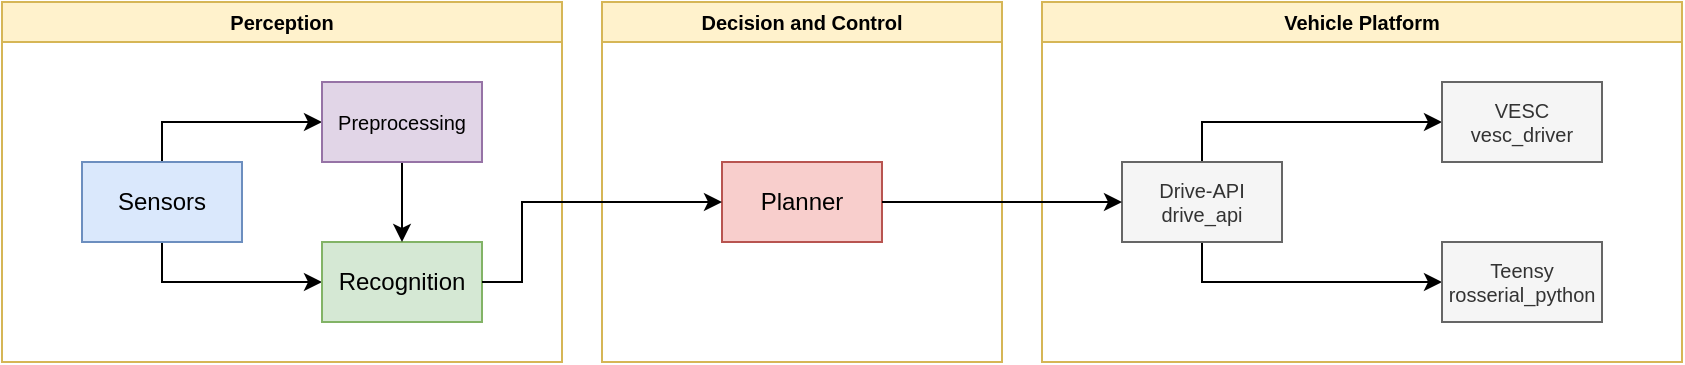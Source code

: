 <mxfile version="20.2.3" type="device"><diagram id="7mNDBTze-Vd-nDzBgRmW" name="Page-1"><mxGraphModel dx="946" dy="454" grid="1" gridSize="10" guides="1" tooltips="1" connect="1" arrows="1" fold="1" page="1" pageScale="1" pageWidth="1169" pageHeight="827" math="0" shadow="0"><root><mxCell id="0"/><mxCell id="1" parent="0"/><mxCell id="Kwv0Rsix-o3xX1umQ02o-8" value="Perception" style="swimlane;fontSize=10;startSize=20;fillColor=#fff2cc;strokeColor=#d6b656;" parent="1" vertex="1"><mxGeometry x="40" y="40" width="280" height="180" as="geometry"><mxRectangle x="200" y="80" width="130" height="30" as="alternateBounds"/></mxGeometry></mxCell><mxCell id="Kwv0Rsix-o3xX1umQ02o-11" style="edgeStyle=orthogonalEdgeStyle;rounded=0;orthogonalLoop=1;jettySize=auto;html=1;entryX=0;entryY=0.5;entryDx=0;entryDy=0;fontSize=10;" parent="Kwv0Rsix-o3xX1umQ02o-8" source="Kwv0Rsix-o3xX1umQ02o-5" target="Kwv0Rsix-o3xX1umQ02o-7" edge="1"><mxGeometry relative="1" as="geometry"><Array as="points"><mxPoint x="80" y="60"/></Array></mxGeometry></mxCell><mxCell id="Kwv0Rsix-o3xX1umQ02o-12" style="edgeStyle=orthogonalEdgeStyle;rounded=0;orthogonalLoop=1;jettySize=auto;html=1;entryX=0;entryY=0.5;entryDx=0;entryDy=0;fontSize=10;" parent="Kwv0Rsix-o3xX1umQ02o-8" source="Kwv0Rsix-o3xX1umQ02o-5" target="Kwv0Rsix-o3xX1umQ02o-6" edge="1"><mxGeometry relative="1" as="geometry"><Array as="points"><mxPoint x="80" y="140"/></Array></mxGeometry></mxCell><mxCell id="Kwv0Rsix-o3xX1umQ02o-5" value="Sensors" style="rounded=0;whiteSpace=wrap;html=1;fillColor=#dae8fc;strokeColor=#6c8ebf;" parent="Kwv0Rsix-o3xX1umQ02o-8" vertex="1"><mxGeometry x="40" y="80" width="80" height="40" as="geometry"/></mxCell><mxCell id="Kwv0Rsix-o3xX1umQ02o-6" value="Recognition" style="rounded=0;whiteSpace=wrap;html=1;fillColor=#d5e8d4;strokeColor=#82b366;" parent="Kwv0Rsix-o3xX1umQ02o-8" vertex="1"><mxGeometry x="160" y="120" width="80" height="40" as="geometry"/></mxCell><mxCell id="Kwv0Rsix-o3xX1umQ02o-13" style="edgeStyle=orthogonalEdgeStyle;rounded=0;orthogonalLoop=1;jettySize=auto;html=1;entryX=0.5;entryY=0;entryDx=0;entryDy=0;fontSize=10;" parent="Kwv0Rsix-o3xX1umQ02o-8" source="Kwv0Rsix-o3xX1umQ02o-7" target="Kwv0Rsix-o3xX1umQ02o-6" edge="1"><mxGeometry relative="1" as="geometry"/></mxCell><mxCell id="Kwv0Rsix-o3xX1umQ02o-7" value="Preprocessing" style="rounded=0;whiteSpace=wrap;html=1;fontSize=10;fillColor=#e1d5e7;strokeColor=#9673a6;" parent="Kwv0Rsix-o3xX1umQ02o-8" vertex="1"><mxGeometry x="160" y="40" width="80" height="40" as="geometry"/></mxCell><mxCell id="Kwv0Rsix-o3xX1umQ02o-9" value="Decision and Control" style="swimlane;fontSize=10;startSize=20;fillColor=#fff2cc;strokeColor=#d6b656;" parent="1" vertex="1"><mxGeometry x="340" y="40" width="200" height="180" as="geometry"><mxRectangle x="340" y="40" width="130" height="30" as="alternateBounds"/></mxGeometry></mxCell><mxCell id="Kwv0Rsix-o3xX1umQ02o-4" value="Planner" style="rounded=0;whiteSpace=wrap;html=1;fillColor=#f8cecc;strokeColor=#b85450;" parent="Kwv0Rsix-o3xX1umQ02o-9" vertex="1"><mxGeometry x="60" y="80" width="80" height="40" as="geometry"/></mxCell><mxCell id="Kwv0Rsix-o3xX1umQ02o-10" value="Vehicle Platform" style="swimlane;fontSize=10;startSize=20;fillColor=#fff2cc;strokeColor=#d6b656;" parent="1" vertex="1"><mxGeometry x="560" y="40" width="320" height="180" as="geometry"><mxRectangle x="200" y="80" width="130" height="30" as="alternateBounds"/></mxGeometry></mxCell><mxCell id="Kwv0Rsix-o3xX1umQ02o-16" style="edgeStyle=orthogonalEdgeStyle;rounded=0;orthogonalLoop=1;jettySize=auto;html=1;entryX=0;entryY=0.5;entryDx=0;entryDy=0;fontSize=10;" parent="Kwv0Rsix-o3xX1umQ02o-10" source="Kwv0Rsix-o3xX1umQ02o-3" target="Kwv0Rsix-o3xX1umQ02o-2" edge="1"><mxGeometry relative="1" as="geometry"><Array as="points"><mxPoint x="80" y="60"/></Array></mxGeometry></mxCell><mxCell id="Kwv0Rsix-o3xX1umQ02o-17" style="edgeStyle=orthogonalEdgeStyle;rounded=0;orthogonalLoop=1;jettySize=auto;html=1;entryX=0;entryY=0.5;entryDx=0;entryDy=0;fontSize=10;" parent="Kwv0Rsix-o3xX1umQ02o-10" source="Kwv0Rsix-o3xX1umQ02o-3" target="Kwv0Rsix-o3xX1umQ02o-1" edge="1"><mxGeometry relative="1" as="geometry"><Array as="points"><mxPoint x="80" y="140"/></Array></mxGeometry></mxCell><mxCell id="Kwv0Rsix-o3xX1umQ02o-3" value="Drive-API&lt;br style=&quot;font-size: 10px;&quot;&gt;drive_api" style="rounded=0;whiteSpace=wrap;html=1;fontSize=10;fillColor=#f5f5f5;fontColor=#333333;strokeColor=#666666;" parent="Kwv0Rsix-o3xX1umQ02o-10" vertex="1"><mxGeometry x="40" y="80" width="80" height="40" as="geometry"/></mxCell><mxCell id="Kwv0Rsix-o3xX1umQ02o-2" value="VESC&lt;br style=&quot;font-size: 10px;&quot;&gt;vesc_driver" style="rounded=0;whiteSpace=wrap;html=1;fontSize=10;fillColor=#f5f5f5;fontColor=#333333;strokeColor=#666666;" parent="Kwv0Rsix-o3xX1umQ02o-10" vertex="1"><mxGeometry x="200" y="40" width="80" height="40" as="geometry"/></mxCell><mxCell id="Kwv0Rsix-o3xX1umQ02o-1" value="Teensy&lt;br style=&quot;font-size: 10px;&quot;&gt;rosserial_python" style="rounded=0;whiteSpace=wrap;html=1;fontSize=10;fillColor=#f5f5f5;fontColor=#333333;strokeColor=#666666;" parent="Kwv0Rsix-o3xX1umQ02o-10" vertex="1"><mxGeometry x="200" y="120" width="80" height="40" as="geometry"/></mxCell><mxCell id="Kwv0Rsix-o3xX1umQ02o-14" style="edgeStyle=orthogonalEdgeStyle;rounded=0;orthogonalLoop=1;jettySize=auto;html=1;entryX=0;entryY=0.5;entryDx=0;entryDy=0;fontSize=10;" parent="1" source="Kwv0Rsix-o3xX1umQ02o-6" target="Kwv0Rsix-o3xX1umQ02o-4" edge="1"><mxGeometry relative="1" as="geometry"><Array as="points"><mxPoint x="300" y="180"/><mxPoint x="300" y="140"/></Array></mxGeometry></mxCell><mxCell id="Kwv0Rsix-o3xX1umQ02o-15" style="edgeStyle=orthogonalEdgeStyle;rounded=0;orthogonalLoop=1;jettySize=auto;html=1;entryX=0;entryY=0.5;entryDx=0;entryDy=0;fontSize=10;" parent="1" source="Kwv0Rsix-o3xX1umQ02o-4" target="Kwv0Rsix-o3xX1umQ02o-3" edge="1"><mxGeometry relative="1" as="geometry"/></mxCell></root></mxGraphModel></diagram></mxfile>